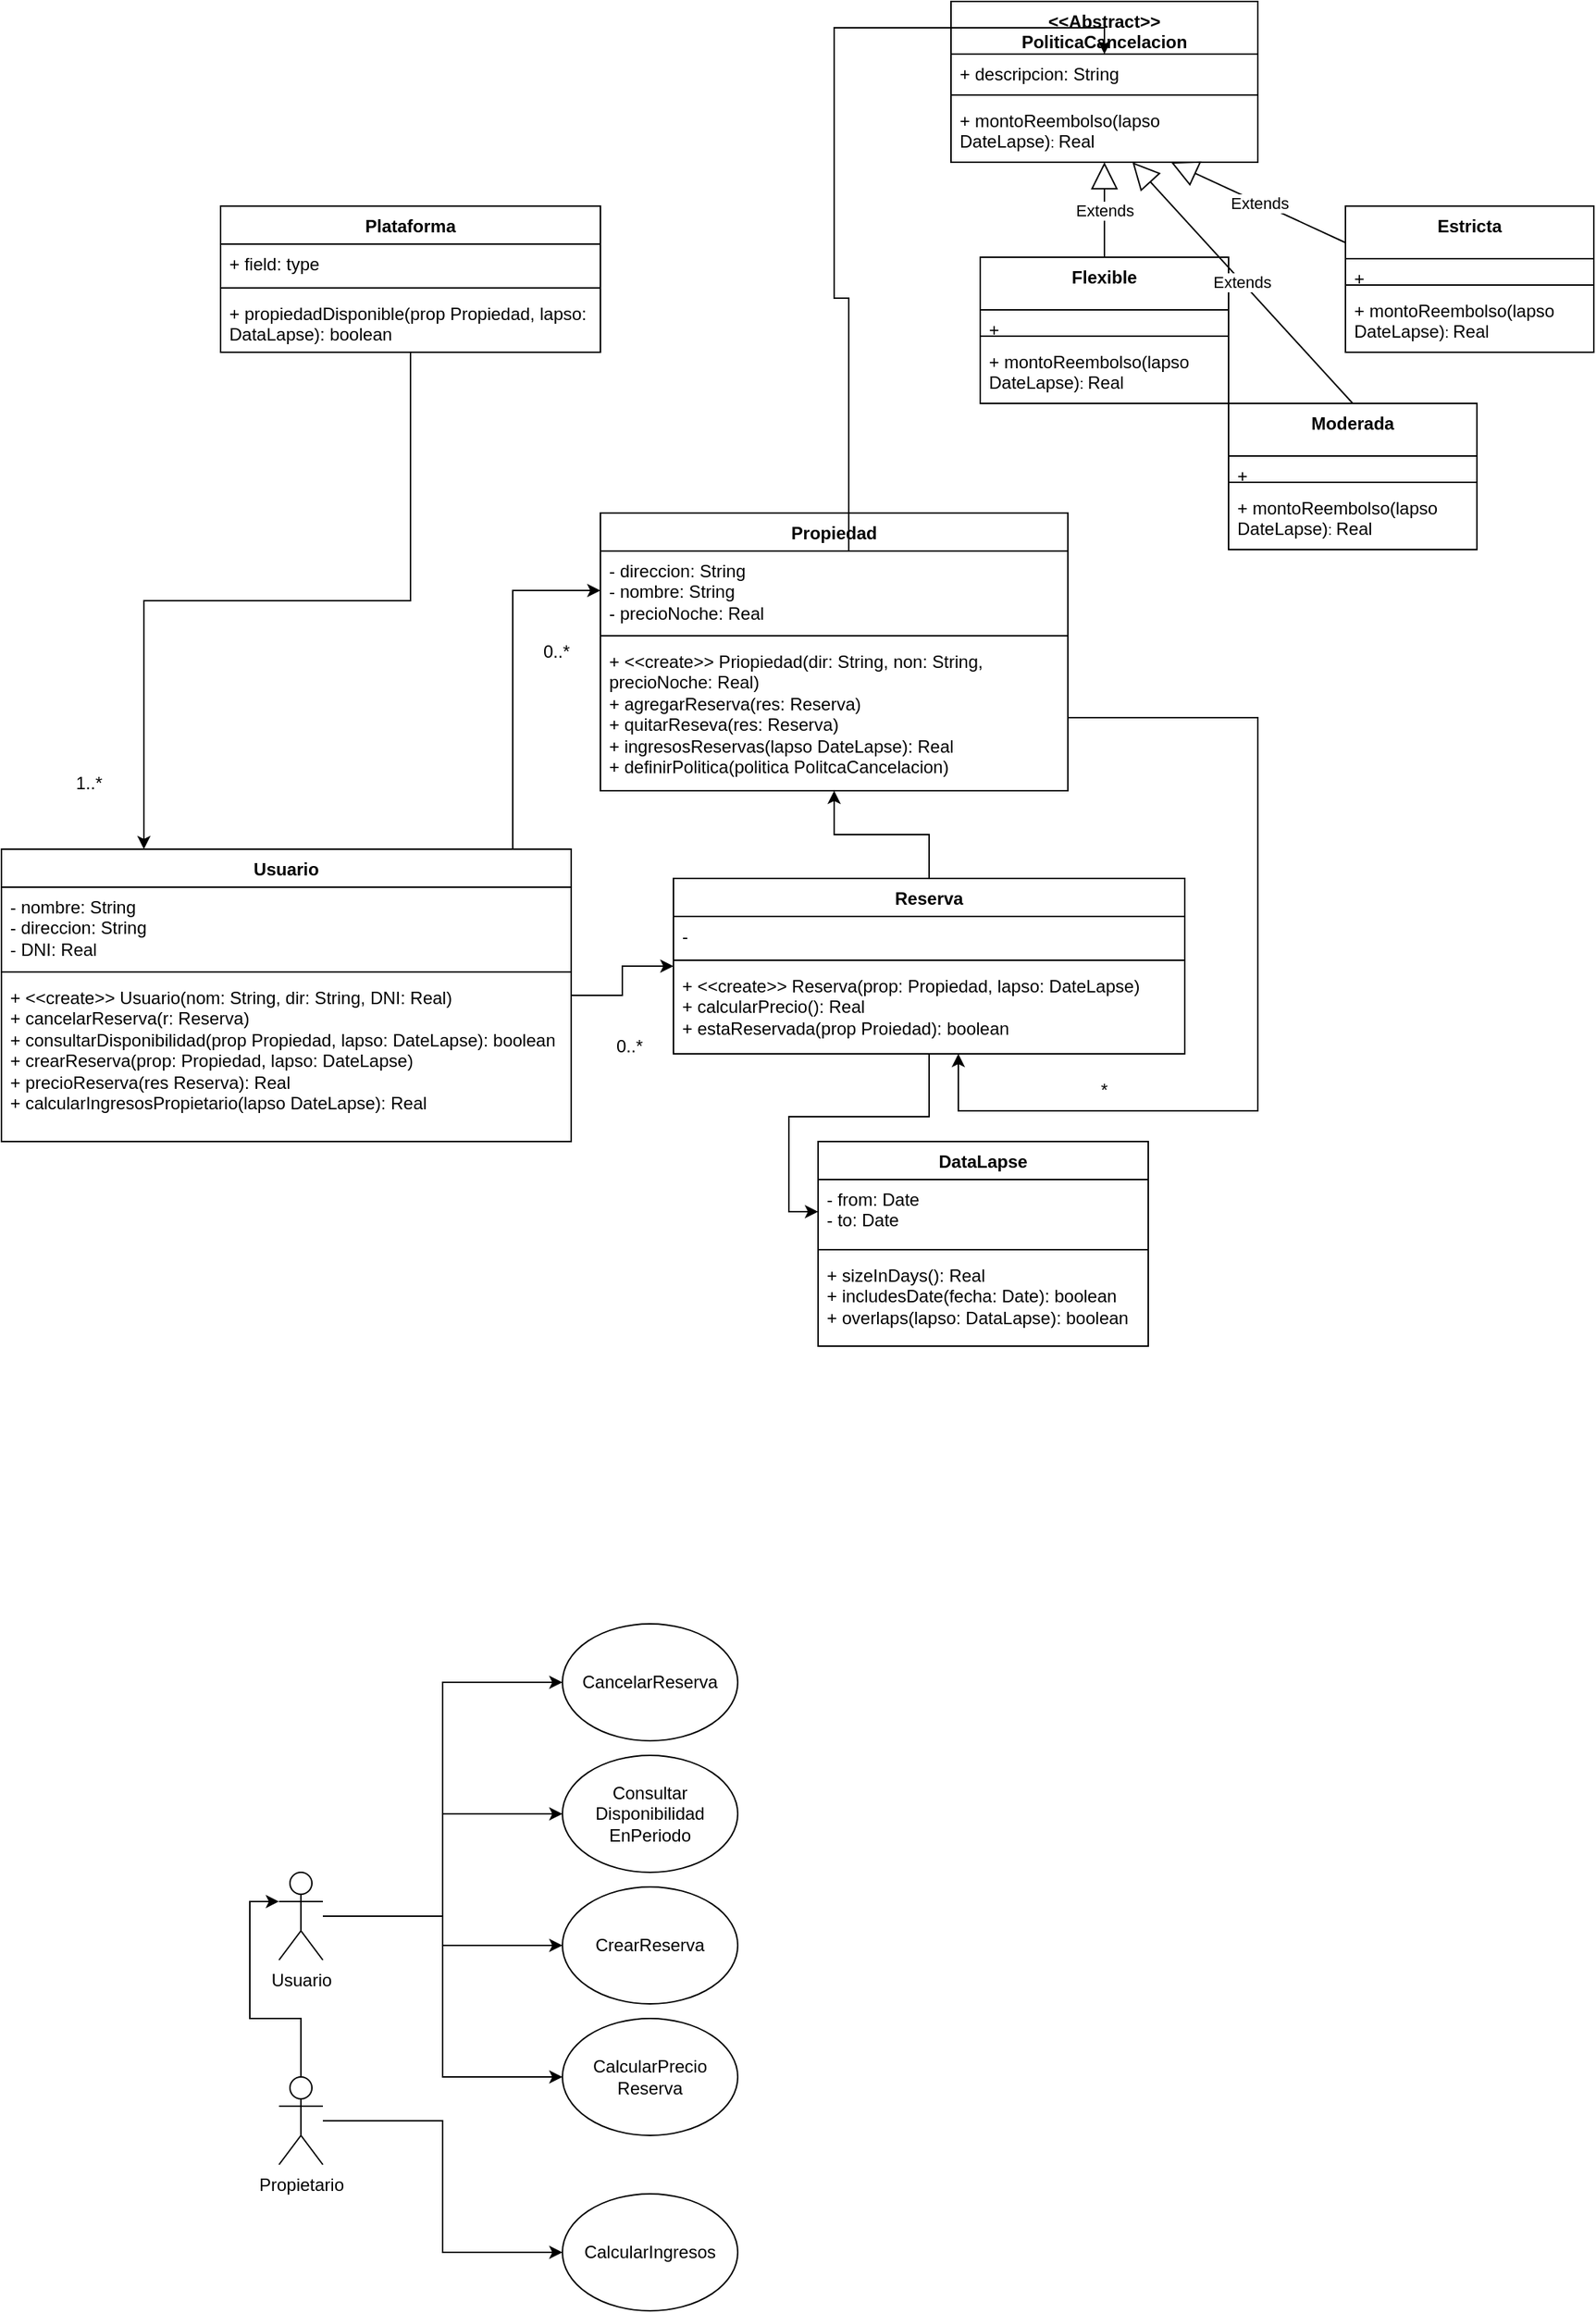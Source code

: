 <mxfile version="22.0.2" type="device">
  <diagram name="Página-1" id="E92eWiCSJOoeR29h17n7">
    <mxGraphModel dx="1933" dy="2108" grid="1" gridSize="10" guides="1" tooltips="1" connect="1" arrows="1" fold="1" page="1" pageScale="1" pageWidth="827" pageHeight="1169" math="0" shadow="0">
      <root>
        <mxCell id="0" />
        <mxCell id="1" parent="0" />
        <mxCell id="GM0kGJjbe2R5mslBohjv-30" style="edgeStyle=orthogonalEdgeStyle;rounded=0;orthogonalLoop=1;jettySize=auto;html=1;" parent="1" source="GM0kGJjbe2R5mslBohjv-1" target="GM0kGJjbe2R5mslBohjv-10" edge="1">
          <mxGeometry relative="1" as="geometry" />
        </mxCell>
        <mxCell id="GM0kGJjbe2R5mslBohjv-61" style="edgeStyle=orthogonalEdgeStyle;rounded=0;orthogonalLoop=1;jettySize=auto;html=1;" parent="1" source="GM0kGJjbe2R5mslBohjv-1" target="GM0kGJjbe2R5mslBohjv-5" edge="1">
          <mxGeometry relative="1" as="geometry" />
        </mxCell>
        <mxCell id="GM0kGJjbe2R5mslBohjv-1" value="Reserva" style="swimlane;fontStyle=1;align=center;verticalAlign=top;childLayout=stackLayout;horizontal=1;startSize=26;horizontalStack=0;resizeParent=1;resizeParentMax=0;resizeLast=0;collapsible=1;marginBottom=0;whiteSpace=wrap;html=1;" parent="1" vertex="1">
          <mxGeometry x="430" y="270" width="350" height="120" as="geometry" />
        </mxCell>
        <mxCell id="GM0kGJjbe2R5mslBohjv-2" value="-&amp;nbsp;" style="text;strokeColor=none;fillColor=none;align=left;verticalAlign=top;spacingLeft=4;spacingRight=4;overflow=hidden;rotatable=0;points=[[0,0.5],[1,0.5]];portConstraint=eastwest;whiteSpace=wrap;html=1;" parent="GM0kGJjbe2R5mslBohjv-1" vertex="1">
          <mxGeometry y="26" width="350" height="26" as="geometry" />
        </mxCell>
        <mxCell id="GM0kGJjbe2R5mslBohjv-3" value="" style="line;strokeWidth=1;fillColor=none;align=left;verticalAlign=middle;spacingTop=-1;spacingLeft=3;spacingRight=3;rotatable=0;labelPosition=right;points=[];portConstraint=eastwest;strokeColor=inherit;" parent="GM0kGJjbe2R5mslBohjv-1" vertex="1">
          <mxGeometry y="52" width="350" height="8" as="geometry" />
        </mxCell>
        <mxCell id="GM0kGJjbe2R5mslBohjv-4" value="+ &amp;lt;&amp;lt;create&amp;gt;&amp;gt; Reserva(prop: Propiedad, lapso: DateLapse)&lt;br&gt;+ calcularPrecio(): Real&lt;br&gt;+ estaReservada(prop Proiedad): boolean" style="text;strokeColor=none;fillColor=none;align=left;verticalAlign=top;spacingLeft=4;spacingRight=4;overflow=hidden;rotatable=0;points=[[0,0.5],[1,0.5]];portConstraint=eastwest;whiteSpace=wrap;html=1;" parent="GM0kGJjbe2R5mslBohjv-1" vertex="1">
          <mxGeometry y="60" width="350" height="60" as="geometry" />
        </mxCell>
        <mxCell id="GM0kGJjbe2R5mslBohjv-5" value="Propiedad" style="swimlane;fontStyle=1;align=center;verticalAlign=top;childLayout=stackLayout;horizontal=1;startSize=26;horizontalStack=0;resizeParent=1;resizeParentMax=0;resizeLast=0;collapsible=1;marginBottom=0;whiteSpace=wrap;html=1;" parent="1" vertex="1">
          <mxGeometry x="380" y="20" width="320" height="190" as="geometry" />
        </mxCell>
        <mxCell id="GM0kGJjbe2R5mslBohjv-6" value="- direccion: String&lt;br&gt;- nombre: String&lt;br&gt;- precioNoche: Real" style="text;strokeColor=none;fillColor=none;align=left;verticalAlign=top;spacingLeft=4;spacingRight=4;overflow=hidden;rotatable=0;points=[[0,0.5],[1,0.5]];portConstraint=eastwest;whiteSpace=wrap;html=1;" parent="GM0kGJjbe2R5mslBohjv-5" vertex="1">
          <mxGeometry y="26" width="320" height="54" as="geometry" />
        </mxCell>
        <mxCell id="GM0kGJjbe2R5mslBohjv-7" value="" style="line;strokeWidth=1;fillColor=none;align=left;verticalAlign=middle;spacingTop=-1;spacingLeft=3;spacingRight=3;rotatable=0;labelPosition=right;points=[];portConstraint=eastwest;strokeColor=inherit;" parent="GM0kGJjbe2R5mslBohjv-5" vertex="1">
          <mxGeometry y="80" width="320" height="8" as="geometry" />
        </mxCell>
        <mxCell id="GM0kGJjbe2R5mslBohjv-8" value="+ &amp;lt;&amp;lt;create&amp;gt;&amp;gt; Priopiedad(dir: String, non: String, precioNoche: Real)&lt;br&gt;+ agregarReserva(res: Reserva)&lt;br&gt;+ quitarReseva(res: Reserva)&lt;br&gt;+ ingresosReservas(lapso DateLapse): Real&lt;br&gt;+ definirPolitica(politica PolitcaCancelacion)" style="text;strokeColor=none;fillColor=none;align=left;verticalAlign=top;spacingLeft=4;spacingRight=4;overflow=hidden;rotatable=0;points=[[0,0.5],[1,0.5]];portConstraint=eastwest;whiteSpace=wrap;html=1;" parent="GM0kGJjbe2R5mslBohjv-5" vertex="1">
          <mxGeometry y="88" width="320" height="102" as="geometry" />
        </mxCell>
        <mxCell id="GM0kGJjbe2R5mslBohjv-9" value="DataLapse" style="swimlane;fontStyle=1;align=center;verticalAlign=top;childLayout=stackLayout;horizontal=1;startSize=26;horizontalStack=0;resizeParent=1;resizeParentMax=0;resizeLast=0;collapsible=1;marginBottom=0;whiteSpace=wrap;html=1;" parent="1" vertex="1">
          <mxGeometry x="529" y="450" width="226" height="140" as="geometry" />
        </mxCell>
        <mxCell id="GM0kGJjbe2R5mslBohjv-10" value="- from: Date&lt;br&gt;- to: Date" style="text;strokeColor=none;fillColor=none;align=left;verticalAlign=top;spacingLeft=4;spacingRight=4;overflow=hidden;rotatable=0;points=[[0,0.5],[1,0.5]];portConstraint=eastwest;whiteSpace=wrap;html=1;" parent="GM0kGJjbe2R5mslBohjv-9" vertex="1">
          <mxGeometry y="26" width="226" height="44" as="geometry" />
        </mxCell>
        <mxCell id="GM0kGJjbe2R5mslBohjv-11" value="" style="line;strokeWidth=1;fillColor=none;align=left;verticalAlign=middle;spacingTop=-1;spacingLeft=3;spacingRight=3;rotatable=0;labelPosition=right;points=[];portConstraint=eastwest;strokeColor=inherit;" parent="GM0kGJjbe2R5mslBohjv-9" vertex="1">
          <mxGeometry y="70" width="226" height="8" as="geometry" />
        </mxCell>
        <mxCell id="GM0kGJjbe2R5mslBohjv-12" value="+ sizeInDays(): Real&lt;br&gt;+ includesDate(fecha: Date): boolean&lt;br&gt;+ overlaps(lapso: DataLapse): boolean" style="text;strokeColor=none;fillColor=none;align=left;verticalAlign=top;spacingLeft=4;spacingRight=4;overflow=hidden;rotatable=0;points=[[0,0.5],[1,0.5]];portConstraint=eastwest;whiteSpace=wrap;html=1;" parent="GM0kGJjbe2R5mslBohjv-9" vertex="1">
          <mxGeometry y="78" width="226" height="62" as="geometry" />
        </mxCell>
        <mxCell id="GM0kGJjbe2R5mslBohjv-29" style="edgeStyle=orthogonalEdgeStyle;rounded=0;orthogonalLoop=1;jettySize=auto;html=1;" parent="1" source="GM0kGJjbe2R5mslBohjv-15" target="GM0kGJjbe2R5mslBohjv-1" edge="1">
          <mxGeometry relative="1" as="geometry" />
        </mxCell>
        <mxCell id="GM0kGJjbe2R5mslBohjv-59" style="edgeStyle=orthogonalEdgeStyle;rounded=0;orthogonalLoop=1;jettySize=auto;html=1;" parent="1" source="GM0kGJjbe2R5mslBohjv-15" target="GM0kGJjbe2R5mslBohjv-6" edge="1">
          <mxGeometry relative="1" as="geometry">
            <Array as="points">
              <mxPoint x="320" y="73" />
            </Array>
          </mxGeometry>
        </mxCell>
        <mxCell id="GM0kGJjbe2R5mslBohjv-15" value="Usuario" style="swimlane;fontStyle=1;align=center;verticalAlign=top;childLayout=stackLayout;horizontal=1;startSize=26;horizontalStack=0;resizeParent=1;resizeParentMax=0;resizeLast=0;collapsible=1;marginBottom=0;whiteSpace=wrap;html=1;" parent="1" vertex="1">
          <mxGeometry x="-30" y="250" width="390" height="200" as="geometry" />
        </mxCell>
        <mxCell id="GM0kGJjbe2R5mslBohjv-16" value="- nombre: String&lt;br&gt;- direccion: String&lt;br&gt;- DNI: Real" style="text;strokeColor=none;fillColor=none;align=left;verticalAlign=top;spacingLeft=4;spacingRight=4;overflow=hidden;rotatable=0;points=[[0,0.5],[1,0.5]];portConstraint=eastwest;whiteSpace=wrap;html=1;" parent="GM0kGJjbe2R5mslBohjv-15" vertex="1">
          <mxGeometry y="26" width="390" height="54" as="geometry" />
        </mxCell>
        <mxCell id="GM0kGJjbe2R5mslBohjv-17" value="" style="line;strokeWidth=1;fillColor=none;align=left;verticalAlign=middle;spacingTop=-1;spacingLeft=3;spacingRight=3;rotatable=0;labelPosition=right;points=[];portConstraint=eastwest;strokeColor=inherit;" parent="GM0kGJjbe2R5mslBohjv-15" vertex="1">
          <mxGeometry y="80" width="390" height="8" as="geometry" />
        </mxCell>
        <mxCell id="GM0kGJjbe2R5mslBohjv-18" value="+ &amp;lt;&amp;lt;create&amp;gt;&amp;gt; Usuario(nom: String, dir: String, DNI: Real)&amp;nbsp;&lt;br&gt;+ cancelarReserva(r: Reserva)&lt;br&gt;+ consultarDisponibilidad(prop Propiedad, lapso: DateLapse): boolean&lt;br&gt;+ crearReserva(prop: Propiedad, lapso: DateLapse)&lt;br&gt;+ precioReserva(res Reserva): Real&lt;br&gt;+ calcularIngresosPropietario(lapso DateLapse): Real" style="text;strokeColor=none;fillColor=none;align=left;verticalAlign=top;spacingLeft=4;spacingRight=4;overflow=hidden;rotatable=0;points=[[0,0.5],[1,0.5]];portConstraint=eastwest;whiteSpace=wrap;html=1;" parent="GM0kGJjbe2R5mslBohjv-15" vertex="1">
          <mxGeometry y="88" width="390" height="112" as="geometry" />
        </mxCell>
        <mxCell id="GM0kGJjbe2R5mslBohjv-32" value="0..*" style="text;strokeColor=none;align=center;fillColor=none;html=1;verticalAlign=middle;whiteSpace=wrap;rounded=0;" parent="1" vertex="1">
          <mxGeometry x="370" y="370" width="60" height="30" as="geometry" />
        </mxCell>
        <mxCell id="GM0kGJjbe2R5mslBohjv-60" value="0..*" style="text;strokeColor=none;align=center;fillColor=none;html=1;verticalAlign=middle;whiteSpace=wrap;rounded=0;" parent="1" vertex="1">
          <mxGeometry x="320" y="100" width="60" height="30" as="geometry" />
        </mxCell>
        <mxCell id="GM0kGJjbe2R5mslBohjv-65" style="edgeStyle=orthogonalEdgeStyle;rounded=0;orthogonalLoop=1;jettySize=auto;html=1;" parent="1" source="GM0kGJjbe2R5mslBohjv-62" target="GM0kGJjbe2R5mslBohjv-63" edge="1">
          <mxGeometry relative="1" as="geometry" />
        </mxCell>
        <mxCell id="GM0kGJjbe2R5mslBohjv-66" style="edgeStyle=orthogonalEdgeStyle;rounded=0;orthogonalLoop=1;jettySize=auto;html=1;" parent="1" source="GM0kGJjbe2R5mslBohjv-62" target="GM0kGJjbe2R5mslBohjv-64" edge="1">
          <mxGeometry relative="1" as="geometry" />
        </mxCell>
        <mxCell id="GM0kGJjbe2R5mslBohjv-68" style="edgeStyle=orthogonalEdgeStyle;rounded=0;orthogonalLoop=1;jettySize=auto;html=1;entryX=0;entryY=0.5;entryDx=0;entryDy=0;" parent="1" source="GM0kGJjbe2R5mslBohjv-62" target="GM0kGJjbe2R5mslBohjv-67" edge="1">
          <mxGeometry relative="1" as="geometry" />
        </mxCell>
        <mxCell id="GM0kGJjbe2R5mslBohjv-74" style="edgeStyle=orthogonalEdgeStyle;rounded=0;orthogonalLoop=1;jettySize=auto;html=1;entryX=0;entryY=0.5;entryDx=0;entryDy=0;" parent="1" source="GM0kGJjbe2R5mslBohjv-62" target="GM0kGJjbe2R5mslBohjv-73" edge="1">
          <mxGeometry relative="1" as="geometry" />
        </mxCell>
        <mxCell id="GM0kGJjbe2R5mslBohjv-62" value="Usuario" style="shape=umlActor;verticalLabelPosition=bottom;verticalAlign=top;html=1;" parent="1" vertex="1">
          <mxGeometry x="160" y="950" width="30" height="60" as="geometry" />
        </mxCell>
        <mxCell id="GM0kGJjbe2R5mslBohjv-63" value="Consultar&lt;br&gt;Disponibilidad&lt;br&gt;EnPeriodo" style="ellipse;whiteSpace=wrap;html=1;" parent="1" vertex="1">
          <mxGeometry x="354" y="870" width="120" height="80" as="geometry" />
        </mxCell>
        <mxCell id="GM0kGJjbe2R5mslBohjv-64" value="CrearReserva" style="ellipse;whiteSpace=wrap;html=1;" parent="1" vertex="1">
          <mxGeometry x="354" y="960" width="120" height="80" as="geometry" />
        </mxCell>
        <mxCell id="GM0kGJjbe2R5mslBohjv-67" value="CalcularPrecio&lt;br&gt;Reserva" style="ellipse;whiteSpace=wrap;html=1;" parent="1" vertex="1">
          <mxGeometry x="354" y="1050" width="120" height="80" as="geometry" />
        </mxCell>
        <mxCell id="GM0kGJjbe2R5mslBohjv-76" style="edgeStyle=orthogonalEdgeStyle;rounded=0;orthogonalLoop=1;jettySize=auto;html=1;entryX=0;entryY=0.5;entryDx=0;entryDy=0;" parent="1" source="GM0kGJjbe2R5mslBohjv-69" target="GM0kGJjbe2R5mslBohjv-75" edge="1">
          <mxGeometry relative="1" as="geometry" />
        </mxCell>
        <mxCell id="GM0kGJjbe2R5mslBohjv-69" value="Propietario&lt;br&gt;" style="shape=umlActor;verticalLabelPosition=bottom;verticalAlign=top;html=1;" parent="1" vertex="1">
          <mxGeometry x="160" y="1090" width="30" height="60" as="geometry" />
        </mxCell>
        <mxCell id="GM0kGJjbe2R5mslBohjv-72" style="edgeStyle=orthogonalEdgeStyle;rounded=0;orthogonalLoop=1;jettySize=auto;html=1;entryX=0;entryY=0.333;entryDx=0;entryDy=0;entryPerimeter=0;" parent="1" source="GM0kGJjbe2R5mslBohjv-69" target="GM0kGJjbe2R5mslBohjv-62" edge="1">
          <mxGeometry relative="1" as="geometry" />
        </mxCell>
        <mxCell id="GM0kGJjbe2R5mslBohjv-73" value="CancelarReserva" style="ellipse;whiteSpace=wrap;html=1;" parent="1" vertex="1">
          <mxGeometry x="354" y="780" width="120" height="80" as="geometry" />
        </mxCell>
        <mxCell id="GM0kGJjbe2R5mslBohjv-75" value="CalcularIngresos" style="ellipse;whiteSpace=wrap;html=1;" parent="1" vertex="1">
          <mxGeometry x="354" y="1170" width="120" height="80" as="geometry" />
        </mxCell>
        <mxCell id="GM0kGJjbe2R5mslBohjv-81" style="edgeStyle=orthogonalEdgeStyle;rounded=0;orthogonalLoop=1;jettySize=auto;html=1;entryX=0.25;entryY=0;entryDx=0;entryDy=0;" parent="1" source="GM0kGJjbe2R5mslBohjv-77" target="GM0kGJjbe2R5mslBohjv-15" edge="1">
          <mxGeometry relative="1" as="geometry" />
        </mxCell>
        <mxCell id="GM0kGJjbe2R5mslBohjv-77" value="Plataforma" style="swimlane;fontStyle=1;align=center;verticalAlign=top;childLayout=stackLayout;horizontal=1;startSize=26;horizontalStack=0;resizeParent=1;resizeParentMax=0;resizeLast=0;collapsible=1;marginBottom=0;whiteSpace=wrap;html=1;" parent="1" vertex="1">
          <mxGeometry x="120" y="-190" width="260" height="100" as="geometry" />
        </mxCell>
        <mxCell id="GM0kGJjbe2R5mslBohjv-78" value="+ field: type" style="text;strokeColor=none;fillColor=none;align=left;verticalAlign=top;spacingLeft=4;spacingRight=4;overflow=hidden;rotatable=0;points=[[0,0.5],[1,0.5]];portConstraint=eastwest;whiteSpace=wrap;html=1;" parent="GM0kGJjbe2R5mslBohjv-77" vertex="1">
          <mxGeometry y="26" width="260" height="26" as="geometry" />
        </mxCell>
        <mxCell id="GM0kGJjbe2R5mslBohjv-79" value="" style="line;strokeWidth=1;fillColor=none;align=left;verticalAlign=middle;spacingTop=-1;spacingLeft=3;spacingRight=3;rotatable=0;labelPosition=right;points=[];portConstraint=eastwest;strokeColor=inherit;" parent="GM0kGJjbe2R5mslBohjv-77" vertex="1">
          <mxGeometry y="52" width="260" height="8" as="geometry" />
        </mxCell>
        <mxCell id="GM0kGJjbe2R5mslBohjv-80" value="+ propiedadDisponible(prop Propiedad, lapso: DataLapse): boolean" style="text;strokeColor=none;fillColor=none;align=left;verticalAlign=top;spacingLeft=4;spacingRight=4;overflow=hidden;rotatable=0;points=[[0,0.5],[1,0.5]];portConstraint=eastwest;whiteSpace=wrap;html=1;" parent="GM0kGJjbe2R5mslBohjv-77" vertex="1">
          <mxGeometry y="60" width="260" height="40" as="geometry" />
        </mxCell>
        <mxCell id="GM0kGJjbe2R5mslBohjv-82" value="1..*" style="text;strokeColor=none;align=center;fillColor=none;html=1;verticalAlign=middle;whiteSpace=wrap;rounded=0;" parent="1" vertex="1">
          <mxGeometry y="190" width="60" height="30" as="geometry" />
        </mxCell>
        <mxCell id="GM0kGJjbe2R5mslBohjv-83" style="edgeStyle=orthogonalEdgeStyle;rounded=0;orthogonalLoop=1;jettySize=auto;html=1;" parent="1" source="GM0kGJjbe2R5mslBohjv-8" target="GM0kGJjbe2R5mslBohjv-4" edge="1">
          <mxGeometry relative="1" as="geometry">
            <mxPoint x="590" y="270" as="targetPoint" />
            <Array as="points">
              <mxPoint x="830" y="160" />
              <mxPoint x="830" y="429" />
              <mxPoint x="625" y="429" />
            </Array>
          </mxGeometry>
        </mxCell>
        <mxCell id="GM0kGJjbe2R5mslBohjv-84" value="*" style="text;strokeColor=none;align=center;fillColor=none;html=1;verticalAlign=middle;whiteSpace=wrap;rounded=0;" parent="1" vertex="1">
          <mxGeometry x="695" y="400" width="60" height="30" as="geometry" />
        </mxCell>
        <mxCell id="xSFe6w2EQMYI71RVCwJn-1" value="&amp;lt;&amp;lt;Abstract&amp;gt;&amp;gt;&lt;br&gt;PoliticaCancelacion" style="swimlane;fontStyle=1;align=center;verticalAlign=top;childLayout=stackLayout;horizontal=1;startSize=36;horizontalStack=0;resizeParent=1;resizeParentMax=0;resizeLast=0;collapsible=1;marginBottom=0;whiteSpace=wrap;html=1;" parent="1" vertex="1">
          <mxGeometry x="620" y="-330" width="210" height="110" as="geometry" />
        </mxCell>
        <mxCell id="xSFe6w2EQMYI71RVCwJn-2" value="+ descripcion: String" style="text;strokeColor=none;fillColor=none;align=left;verticalAlign=top;spacingLeft=4;spacingRight=4;overflow=hidden;rotatable=0;points=[[0,0.5],[1,0.5]];portConstraint=eastwest;whiteSpace=wrap;html=1;" parent="xSFe6w2EQMYI71RVCwJn-1" vertex="1">
          <mxGeometry y="36" width="210" height="24" as="geometry" />
        </mxCell>
        <mxCell id="xSFe6w2EQMYI71RVCwJn-3" value="" style="line;strokeWidth=1;fillColor=none;align=left;verticalAlign=middle;spacingTop=-1;spacingLeft=3;spacingRight=3;rotatable=0;labelPosition=right;points=[];portConstraint=eastwest;strokeColor=inherit;" parent="xSFe6w2EQMYI71RVCwJn-1" vertex="1">
          <mxGeometry y="60" width="210" height="8" as="geometry" />
        </mxCell>
        <mxCell id="xSFe6w2EQMYI71RVCwJn-4" value="+ montoReembolso(lapso DateLapse)&lt;span style=&quot;font-size: 10px;&quot;&gt;: &lt;/span&gt;&lt;font style=&quot;font-size: 12px;&quot;&gt;Real&lt;/font&gt;" style="text;strokeColor=none;fillColor=none;align=left;verticalAlign=top;spacingLeft=4;spacingRight=4;overflow=hidden;rotatable=0;points=[[0,0.5],[1,0.5]];portConstraint=eastwest;whiteSpace=wrap;html=1;" parent="xSFe6w2EQMYI71RVCwJn-1" vertex="1">
          <mxGeometry y="68" width="210" height="42" as="geometry" />
        </mxCell>
        <mxCell id="xSFe6w2EQMYI71RVCwJn-5" style="edgeStyle=orthogonalEdgeStyle;rounded=0;orthogonalLoop=1;jettySize=auto;html=1;" parent="1" source="GM0kGJjbe2R5mslBohjv-6" target="xSFe6w2EQMYI71RVCwJn-2" edge="1">
          <mxGeometry relative="1" as="geometry">
            <Array as="points">
              <mxPoint x="550" y="-127" />
              <mxPoint x="540" y="-127" />
              <mxPoint x="540" y="-312" />
            </Array>
          </mxGeometry>
        </mxCell>
        <mxCell id="xSFe6w2EQMYI71RVCwJn-6" value="Flexible" style="swimlane;fontStyle=1;align=center;verticalAlign=top;childLayout=stackLayout;horizontal=1;startSize=36;horizontalStack=0;resizeParent=1;resizeParentMax=0;resizeLast=0;collapsible=1;marginBottom=0;whiteSpace=wrap;html=1;" parent="1" vertex="1">
          <mxGeometry x="640" y="-155" width="170" height="100" as="geometry" />
        </mxCell>
        <mxCell id="xSFe6w2EQMYI71RVCwJn-7" value="+" style="text;strokeColor=none;fillColor=none;align=left;verticalAlign=top;spacingLeft=4;spacingRight=4;overflow=hidden;rotatable=0;points=[[0,0.5],[1,0.5]];portConstraint=eastwest;whiteSpace=wrap;html=1;" parent="xSFe6w2EQMYI71RVCwJn-6" vertex="1">
          <mxGeometry y="36" width="170" height="14" as="geometry" />
        </mxCell>
        <mxCell id="xSFe6w2EQMYI71RVCwJn-8" value="" style="line;strokeWidth=1;fillColor=none;align=left;verticalAlign=middle;spacingTop=-1;spacingLeft=3;spacingRight=3;rotatable=0;labelPosition=right;points=[];portConstraint=eastwest;strokeColor=inherit;" parent="xSFe6w2EQMYI71RVCwJn-6" vertex="1">
          <mxGeometry y="50" width="170" height="8" as="geometry" />
        </mxCell>
        <mxCell id="xSFe6w2EQMYI71RVCwJn-9" value="+ montoReembolso(lapso DateLapse)&lt;span style=&quot;font-size: 10px;&quot;&gt;: &lt;/span&gt;&lt;font style=&quot;font-size: 12px;&quot;&gt;Real&lt;/font&gt;" style="text;strokeColor=none;fillColor=none;align=left;verticalAlign=top;spacingLeft=4;spacingRight=4;overflow=hidden;rotatable=0;points=[[0,0.5],[1,0.5]];portConstraint=eastwest;whiteSpace=wrap;html=1;" parent="xSFe6w2EQMYI71RVCwJn-6" vertex="1">
          <mxGeometry y="58" width="170" height="42" as="geometry" />
        </mxCell>
        <mxCell id="xSFe6w2EQMYI71RVCwJn-10" value="Moderada" style="swimlane;fontStyle=1;align=center;verticalAlign=top;childLayout=stackLayout;horizontal=1;startSize=36;horizontalStack=0;resizeParent=1;resizeParentMax=0;resizeLast=0;collapsible=1;marginBottom=0;whiteSpace=wrap;html=1;" parent="1" vertex="1">
          <mxGeometry x="810" y="-55" width="170" height="100" as="geometry" />
        </mxCell>
        <mxCell id="xSFe6w2EQMYI71RVCwJn-11" value="+" style="text;strokeColor=none;fillColor=none;align=left;verticalAlign=top;spacingLeft=4;spacingRight=4;overflow=hidden;rotatable=0;points=[[0,0.5],[1,0.5]];portConstraint=eastwest;whiteSpace=wrap;html=1;" parent="xSFe6w2EQMYI71RVCwJn-10" vertex="1">
          <mxGeometry y="36" width="170" height="14" as="geometry" />
        </mxCell>
        <mxCell id="xSFe6w2EQMYI71RVCwJn-12" value="" style="line;strokeWidth=1;fillColor=none;align=left;verticalAlign=middle;spacingTop=-1;spacingLeft=3;spacingRight=3;rotatable=0;labelPosition=right;points=[];portConstraint=eastwest;strokeColor=inherit;" parent="xSFe6w2EQMYI71RVCwJn-10" vertex="1">
          <mxGeometry y="50" width="170" height="8" as="geometry" />
        </mxCell>
        <mxCell id="xSFe6w2EQMYI71RVCwJn-13" value="+ montoReembolso(lapso DateLapse)&lt;span style=&quot;font-size: 10px;&quot;&gt;: &lt;/span&gt;&lt;font style=&quot;font-size: 12px;&quot;&gt;Real&lt;/font&gt;" style="text;strokeColor=none;fillColor=none;align=left;verticalAlign=top;spacingLeft=4;spacingRight=4;overflow=hidden;rotatable=0;points=[[0,0.5],[1,0.5]];portConstraint=eastwest;whiteSpace=wrap;html=1;" parent="xSFe6w2EQMYI71RVCwJn-10" vertex="1">
          <mxGeometry y="58" width="170" height="42" as="geometry" />
        </mxCell>
        <mxCell id="xSFe6w2EQMYI71RVCwJn-14" value="Estricta" style="swimlane;fontStyle=1;align=center;verticalAlign=top;childLayout=stackLayout;horizontal=1;startSize=36;horizontalStack=0;resizeParent=1;resizeParentMax=0;resizeLast=0;collapsible=1;marginBottom=0;whiteSpace=wrap;html=1;" parent="1" vertex="1">
          <mxGeometry x="890" y="-190" width="170" height="100" as="geometry" />
        </mxCell>
        <mxCell id="xSFe6w2EQMYI71RVCwJn-15" value="+" style="text;strokeColor=none;fillColor=none;align=left;verticalAlign=top;spacingLeft=4;spacingRight=4;overflow=hidden;rotatable=0;points=[[0,0.5],[1,0.5]];portConstraint=eastwest;whiteSpace=wrap;html=1;" parent="xSFe6w2EQMYI71RVCwJn-14" vertex="1">
          <mxGeometry y="36" width="170" height="14" as="geometry" />
        </mxCell>
        <mxCell id="xSFe6w2EQMYI71RVCwJn-16" value="" style="line;strokeWidth=1;fillColor=none;align=left;verticalAlign=middle;spacingTop=-1;spacingLeft=3;spacingRight=3;rotatable=0;labelPosition=right;points=[];portConstraint=eastwest;strokeColor=inherit;" parent="xSFe6w2EQMYI71RVCwJn-14" vertex="1">
          <mxGeometry y="50" width="170" height="8" as="geometry" />
        </mxCell>
        <mxCell id="xSFe6w2EQMYI71RVCwJn-17" value="+ montoReembolso(lapso DateLapse)&lt;span style=&quot;font-size: 10px;&quot;&gt;: &lt;/span&gt;&lt;font style=&quot;font-size: 12px;&quot;&gt;Real&lt;/font&gt;" style="text;strokeColor=none;fillColor=none;align=left;verticalAlign=top;spacingLeft=4;spacingRight=4;overflow=hidden;rotatable=0;points=[[0,0.5],[1,0.5]];portConstraint=eastwest;whiteSpace=wrap;html=1;" parent="xSFe6w2EQMYI71RVCwJn-14" vertex="1">
          <mxGeometry y="58" width="170" height="42" as="geometry" />
        </mxCell>
        <mxCell id="xSFe6w2EQMYI71RVCwJn-23" value="Extends" style="endArrow=block;endSize=16;endFill=0;html=1;rounded=0;exitX=0.5;exitY=0;exitDx=0;exitDy=0;" parent="1" source="xSFe6w2EQMYI71RVCwJn-6" target="xSFe6w2EQMYI71RVCwJn-4" edge="1">
          <mxGeometry width="160" relative="1" as="geometry">
            <mxPoint x="700" y="255" as="sourcePoint" />
            <mxPoint x="860" y="255" as="targetPoint" />
          </mxGeometry>
        </mxCell>
        <mxCell id="xSFe6w2EQMYI71RVCwJn-24" value="Extends" style="endArrow=block;endSize=16;endFill=0;html=1;rounded=0;exitX=0.5;exitY=0;exitDx=0;exitDy=0;" parent="1" source="xSFe6w2EQMYI71RVCwJn-10" target="xSFe6w2EQMYI71RVCwJn-4" edge="1">
          <mxGeometry width="160" relative="1" as="geometry">
            <mxPoint x="910" y="115" as="sourcePoint" />
            <mxPoint x="1070" y="115" as="targetPoint" />
          </mxGeometry>
        </mxCell>
        <mxCell id="xSFe6w2EQMYI71RVCwJn-25" value="Extends" style="endArrow=block;endSize=16;endFill=0;html=1;rounded=0;exitX=0;exitY=0.25;exitDx=0;exitDy=0;" parent="1" source="xSFe6w2EQMYI71RVCwJn-14" target="xSFe6w2EQMYI71RVCwJn-4" edge="1">
          <mxGeometry width="160" relative="1" as="geometry">
            <mxPoint x="980" y="55" as="sourcePoint" />
            <mxPoint x="1140" y="55" as="targetPoint" />
          </mxGeometry>
        </mxCell>
      </root>
    </mxGraphModel>
  </diagram>
</mxfile>
